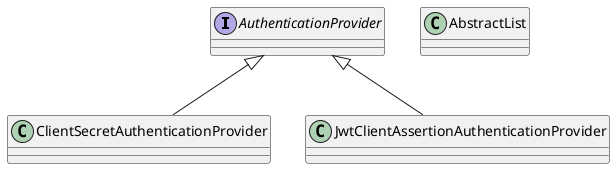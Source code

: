 @startuml
'https://plantuml.com/class-diagram

interface AuthenticationProvider
class AbstractList

AuthenticationProvider <|-- ClientSecretAuthenticationProvider
AuthenticationProvider <|-- JwtClientAssertionAuthenticationProvider

@enduml